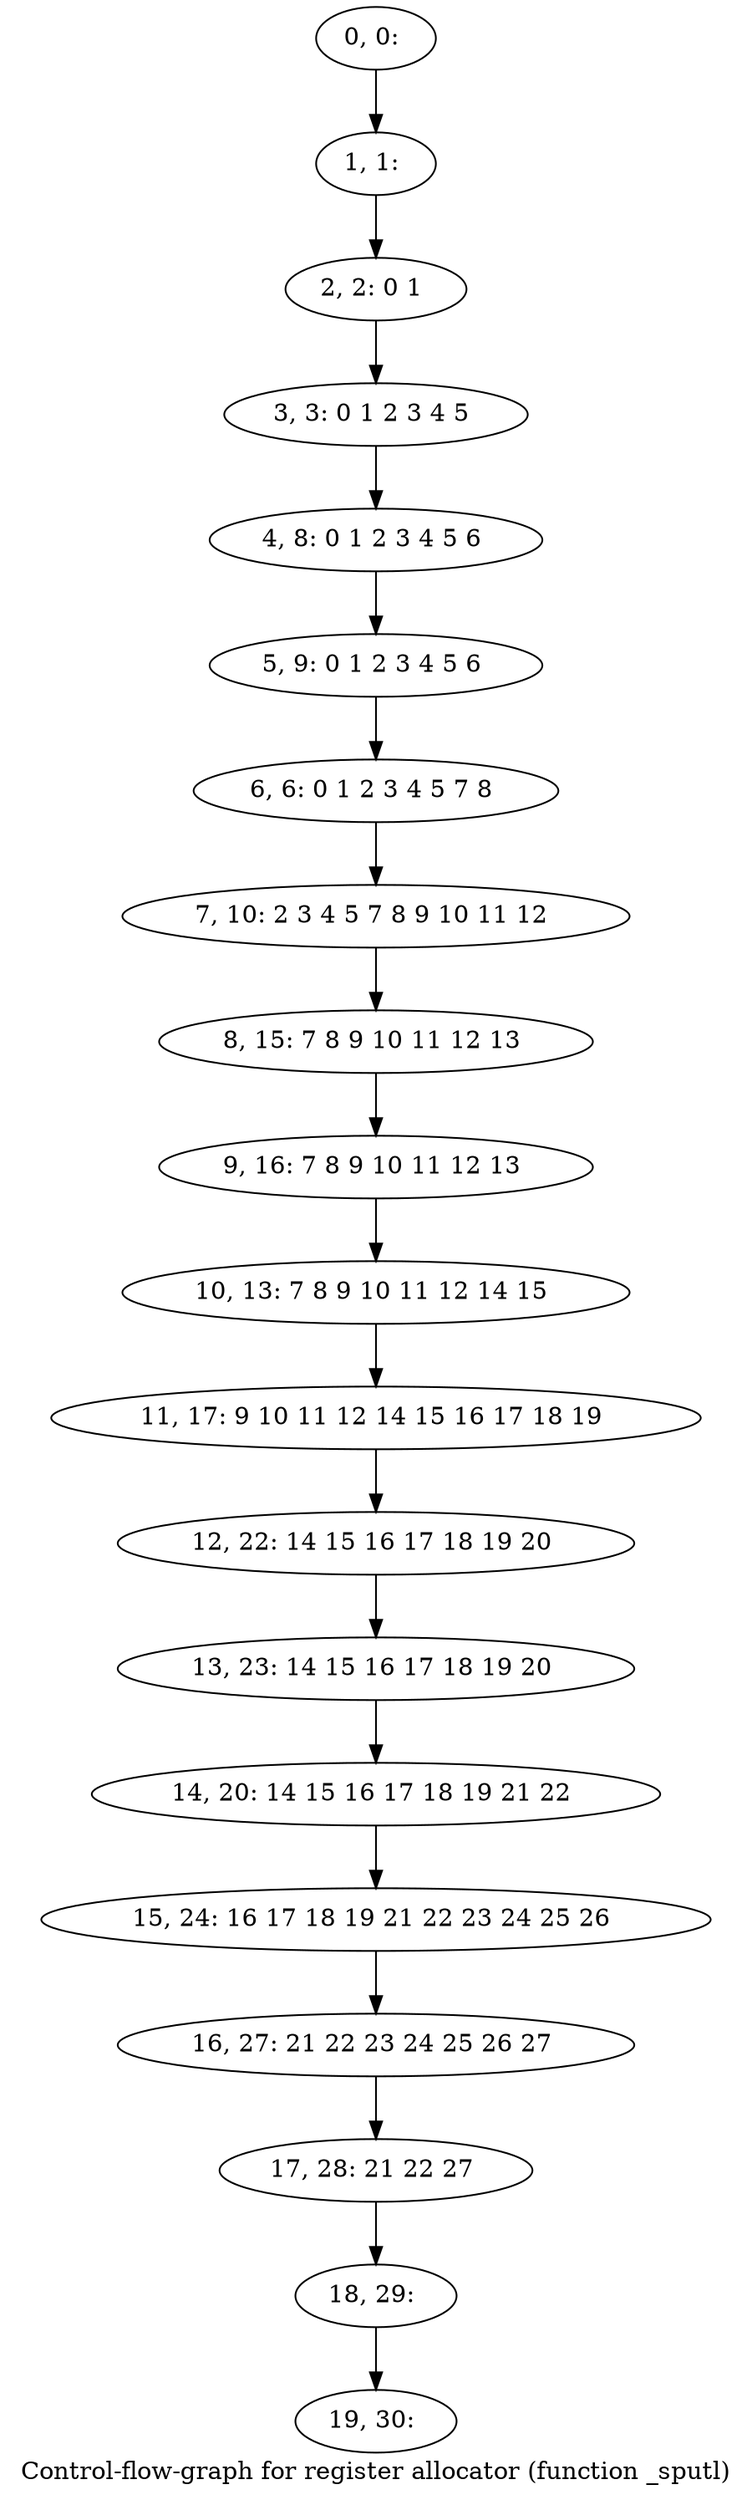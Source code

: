 digraph G {
graph [label="Control-flow-graph for register allocator (function _sputl)"]
0[label="0, 0: "];
1[label="1, 1: "];
2[label="2, 2: 0 1 "];
3[label="3, 3: 0 1 2 3 4 5 "];
4[label="4, 8: 0 1 2 3 4 5 6 "];
5[label="5, 9: 0 1 2 3 4 5 6 "];
6[label="6, 6: 0 1 2 3 4 5 7 8 "];
7[label="7, 10: 2 3 4 5 7 8 9 10 11 12 "];
8[label="8, 15: 7 8 9 10 11 12 13 "];
9[label="9, 16: 7 8 9 10 11 12 13 "];
10[label="10, 13: 7 8 9 10 11 12 14 15 "];
11[label="11, 17: 9 10 11 12 14 15 16 17 18 19 "];
12[label="12, 22: 14 15 16 17 18 19 20 "];
13[label="13, 23: 14 15 16 17 18 19 20 "];
14[label="14, 20: 14 15 16 17 18 19 21 22 "];
15[label="15, 24: 16 17 18 19 21 22 23 24 25 26 "];
16[label="16, 27: 21 22 23 24 25 26 27 "];
17[label="17, 28: 21 22 27 "];
18[label="18, 29: "];
19[label="19, 30: "];
0->1 ;
1->2 ;
2->3 ;
3->4 ;
4->5 ;
5->6 ;
6->7 ;
7->8 ;
8->9 ;
9->10 ;
10->11 ;
11->12 ;
12->13 ;
13->14 ;
14->15 ;
15->16 ;
16->17 ;
17->18 ;
18->19 ;
}
